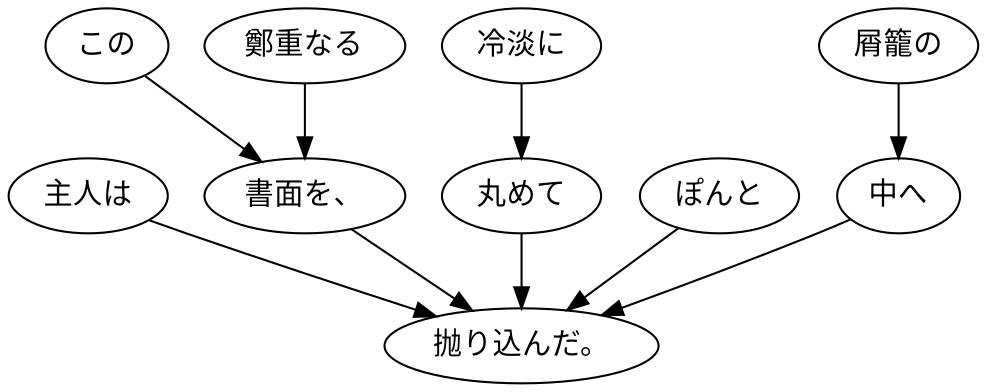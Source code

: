 digraph graph5774 {
	node0 [label="主人は"];
	node1 [label="この"];
	node2 [label="鄭重なる"];
	node3 [label="書面を、"];
	node4 [label="冷淡に"];
	node5 [label="丸めて"];
	node6 [label="ぽんと"];
	node7 [label="屑籠の"];
	node8 [label="中へ"];
	node9 [label="抛り込んだ。"];
	node0 -> node9;
	node1 -> node3;
	node2 -> node3;
	node3 -> node9;
	node4 -> node5;
	node5 -> node9;
	node6 -> node9;
	node7 -> node8;
	node8 -> node9;
}

